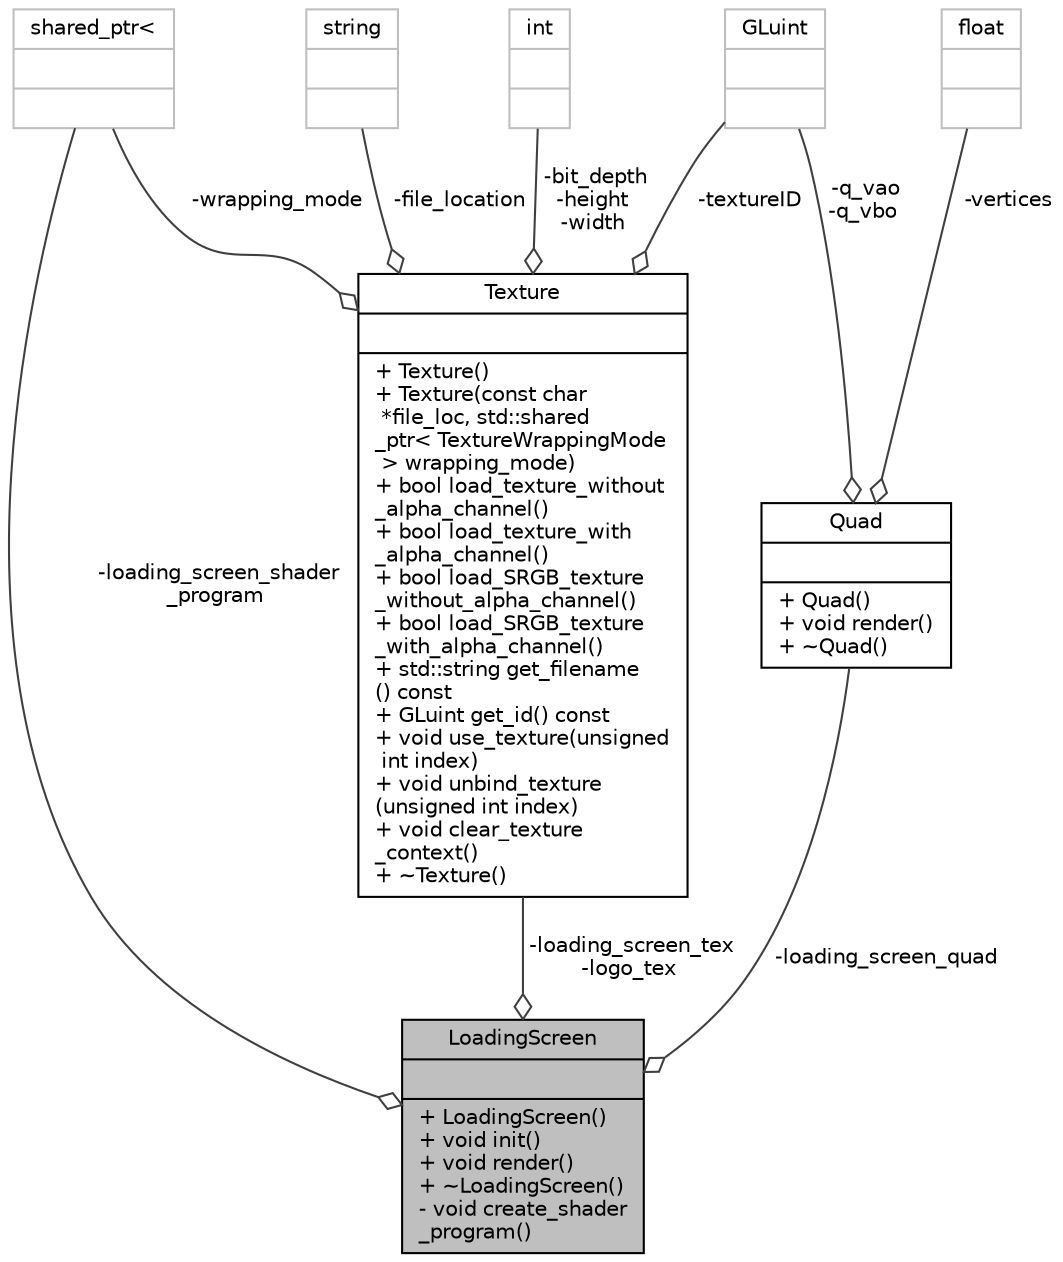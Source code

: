 digraph "LoadingScreen"
{
 // INTERACTIVE_SVG=YES
 // LATEX_PDF_SIZE
  bgcolor="transparent";
  edge [fontname="Helvetica",fontsize="10",labelfontname="Helvetica",labelfontsize="10"];
  node [fontname="Helvetica",fontsize="10",shape=record];
  Node1 [label="{LoadingScreen\n||+  LoadingScreen()\l+ void init()\l+ void render()\l+  ~LoadingScreen()\l- void create_shader\l_program()\l}",height=0.2,width=0.4,color="black", fillcolor="grey75", style="filled", fontcolor="black",tooltip=" "];
  Node2 -> Node1 [color="grey25",fontsize="10",style="solid",label=" -loading_screen_quad" ,arrowhead="odiamond"];
  Node2 [label="{Quad\n||+  Quad()\l+ void render()\l+  ~Quad()\l}",height=0.2,width=0.4,color="black",URL="$d3/df8/class_quad.html",tooltip=" "];
  Node3 -> Node2 [color="grey25",fontsize="10",style="solid",label=" -q_vao\n-q_vbo" ,arrowhead="odiamond"];
  Node3 [label="{GLuint\n||}",height=0.2,width=0.4,color="grey75",tooltip=" "];
  Node4 -> Node2 [color="grey25",fontsize="10",style="solid",label=" -vertices" ,arrowhead="odiamond"];
  Node4 [label="{float\n||}",height=0.2,width=0.4,color="grey75",tooltip=" "];
  Node5 -> Node1 [color="grey25",fontsize="10",style="solid",label=" -loading_screen_tex\n-logo_tex" ,arrowhead="odiamond"];
  Node5 [label="{Texture\n||+  Texture()\l+  Texture(const char\l *file_loc, std::shared\l_ptr\< TextureWrappingMode\l \> wrapping_mode)\l+ bool load_texture_without\l_alpha_channel()\l+ bool load_texture_with\l_alpha_channel()\l+ bool load_SRGB_texture\l_without_alpha_channel()\l+ bool load_SRGB_texture\l_with_alpha_channel()\l+ std::string get_filename\l() const\l+ GLuint get_id() const\l+ void use_texture(unsigned\l int index)\l+ void unbind_texture\l(unsigned int index)\l+ void clear_texture\l_context()\l+  ~Texture()\l}",height=0.2,width=0.4,color="black",URL="$d2/d7f/class_texture.html",tooltip=" "];
  Node3 -> Node5 [color="grey25",fontsize="10",style="solid",label=" -textureID" ,arrowhead="odiamond"];
  Node6 -> Node5 [color="grey25",fontsize="10",style="solid",label=" -bit_depth\n-height\n-width" ,arrowhead="odiamond"];
  Node6 [label="{int\n||}",height=0.2,width=0.4,color="grey75",tooltip=" "];
  Node7 -> Node5 [color="grey25",fontsize="10",style="solid",label=" -wrapping_mode" ,arrowhead="odiamond"];
  Node7 [label="{shared_ptr\<\n||}",height=0.2,width=0.4,color="grey75",tooltip=" "];
  Node8 -> Node5 [color="grey25",fontsize="10",style="solid",label=" -file_location" ,arrowhead="odiamond"];
  Node8 [label="{string\n||}",height=0.2,width=0.4,color="grey75",tooltip=" "];
  Node7 -> Node1 [color="grey25",fontsize="10",style="solid",label=" -loading_screen_shader\l_program" ,arrowhead="odiamond"];
}
